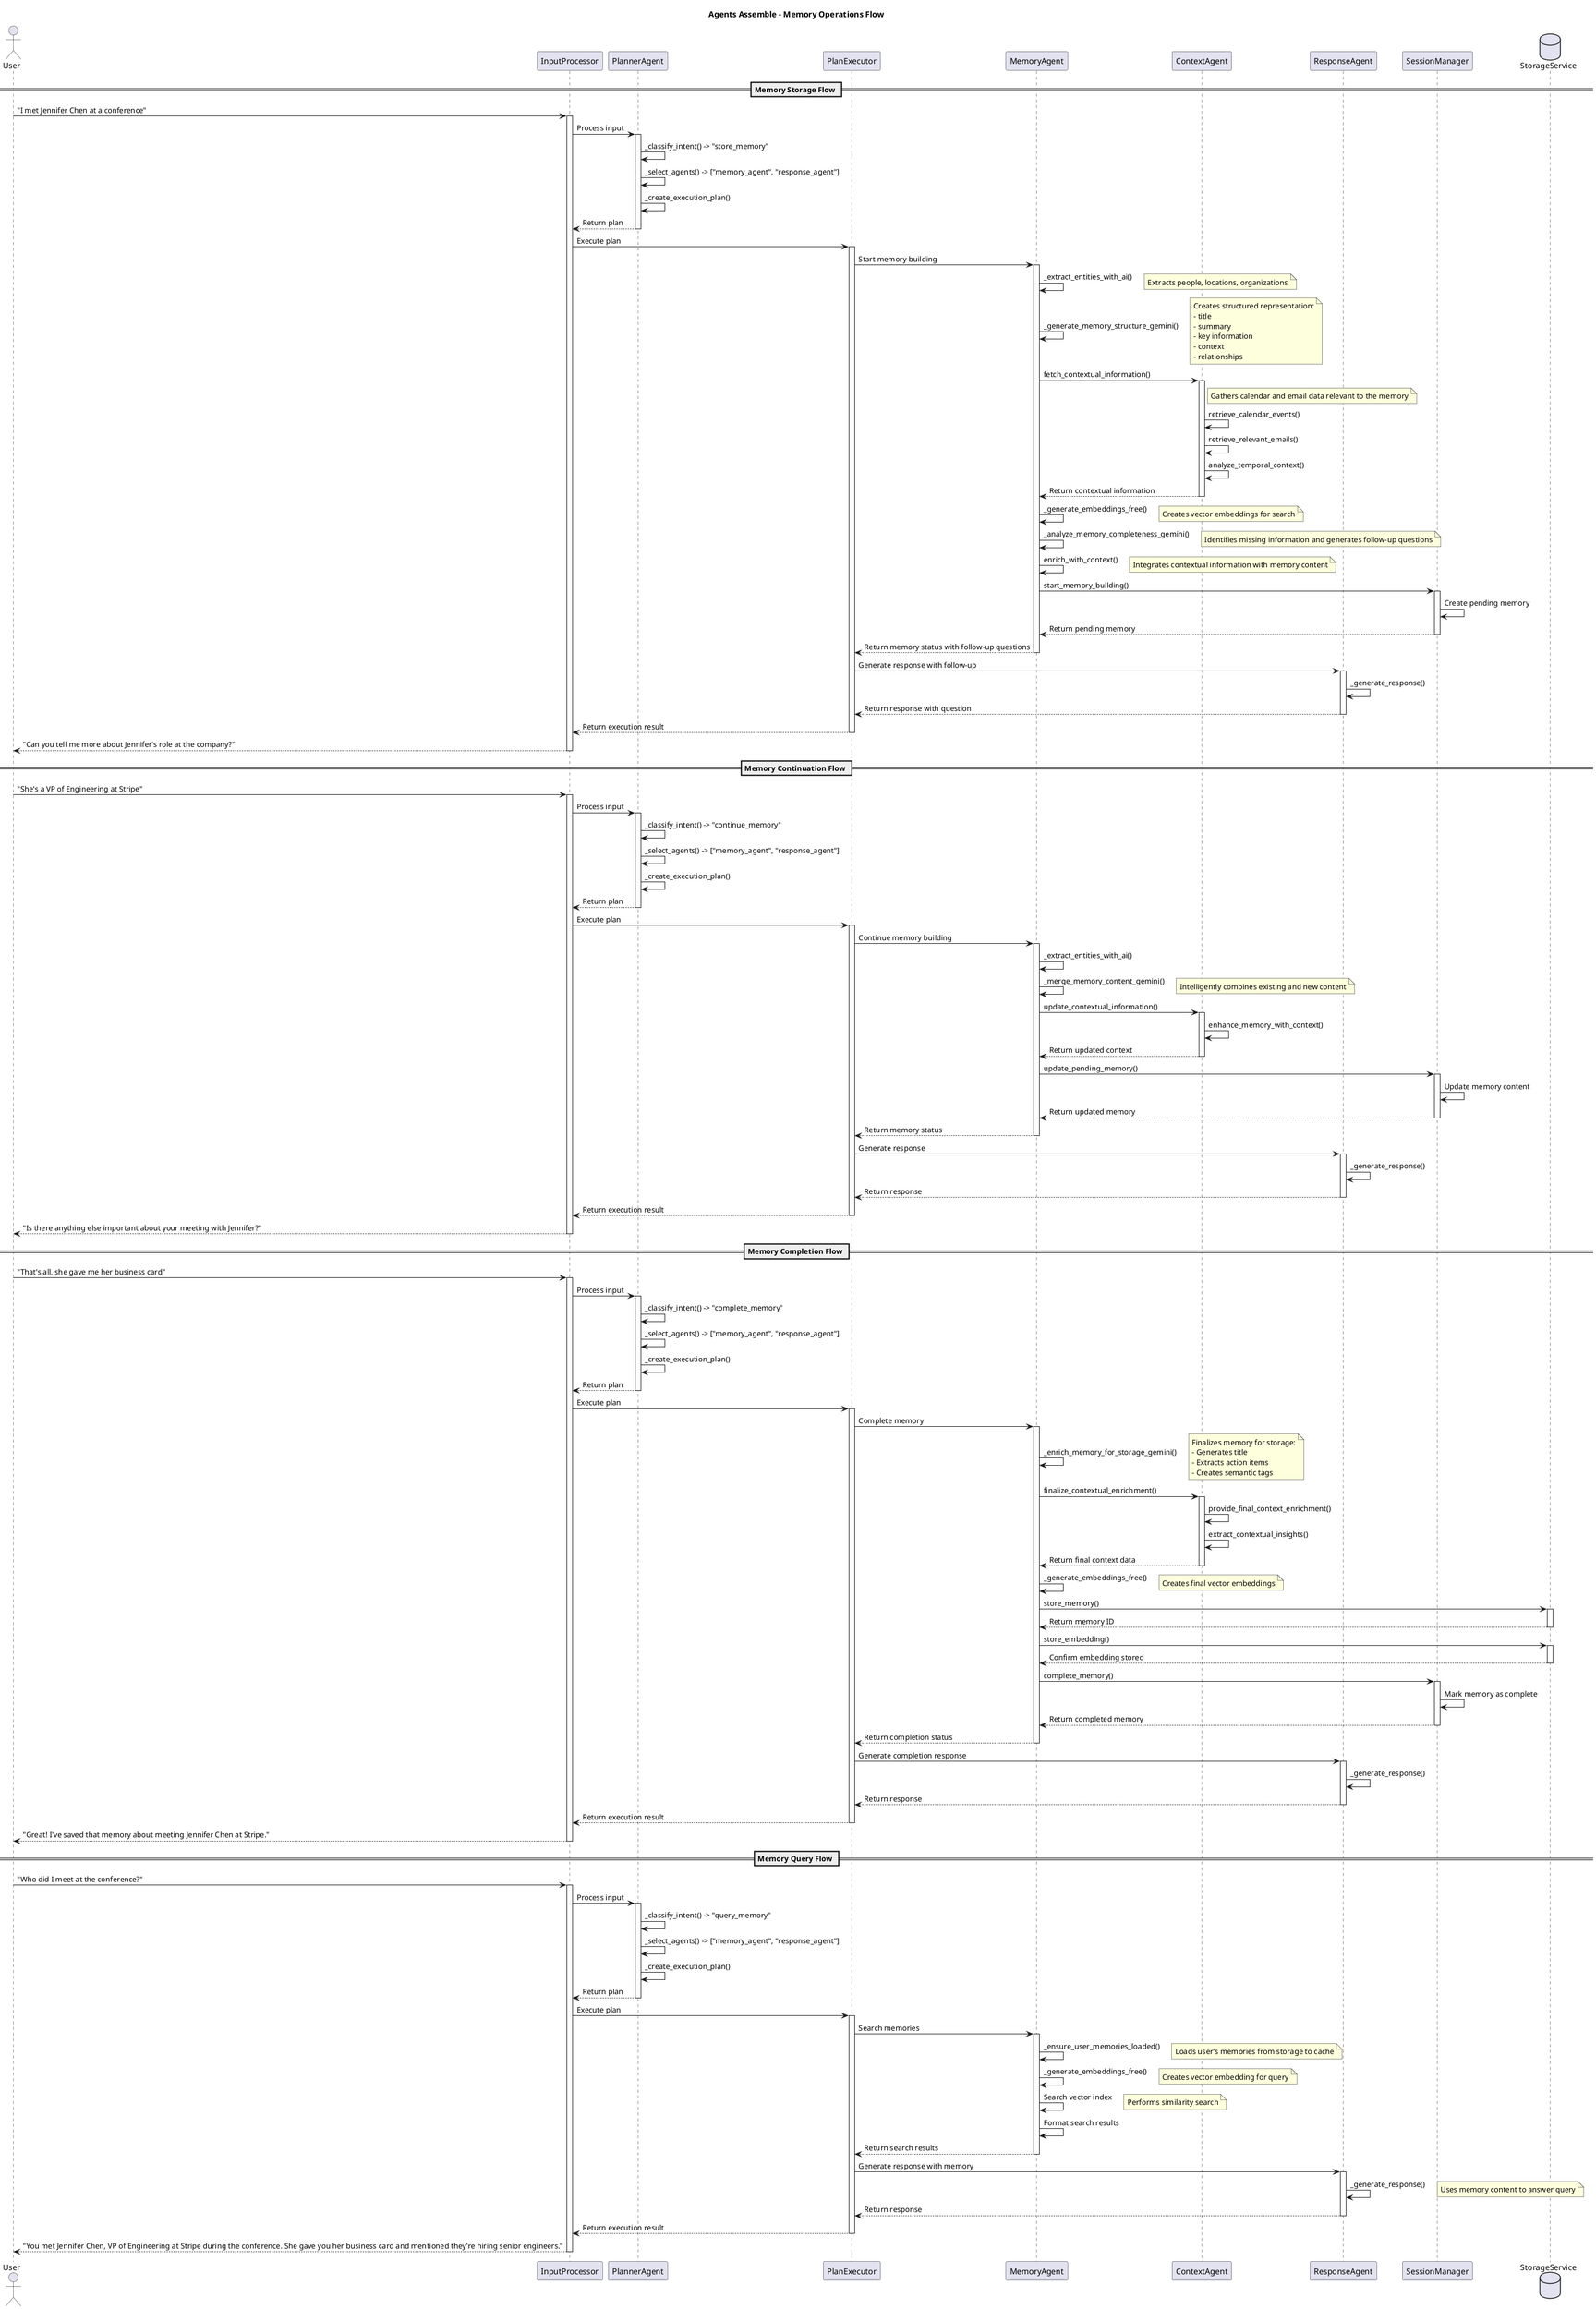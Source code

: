 @startuml Memory Operations Flow

title Agents Assemble - Memory Operations Flow

actor User
participant "InputProcessor" as IP
participant "PlannerAgent" as PA
participant "PlanExecutor" as PE
participant "MemoryAgent" as MA
participant "ContextAgent" as CA
participant "ResponseAgent" as RA
participant "SessionManager" as SM
database "StorageService" as SS

== Memory Storage Flow ==

User -> IP: "I met Jennifer Chen at a conference"
activate IP
IP -> PA: Process input
activate PA
PA -> PA: _classify_intent() -> "store_memory"
PA -> PA: _select_agents() -> ["memory_agent", "response_agent"]
PA -> PA: _create_execution_plan()
PA --> IP: Return plan
deactivate PA

IP -> PE: Execute plan
activate PE
PE -> MA: Start memory building
activate MA

MA -> MA: _extract_entities_with_ai()
note right: Extracts people, locations, organizations

MA -> MA: _generate_memory_structure_gemini()
note right
  Creates structured representation:
  - title
  - summary
  - key information
  - context
  - relationships
end note

MA -> CA: fetch_contextual_information()
activate CA
note right of CA: Gathers calendar and email data relevant to the memory
CA -> CA: retrieve_calendar_events()
CA -> CA: retrieve_relevant_emails()
CA -> CA: analyze_temporal_context()
CA --> MA: Return contextual information
deactivate CA

MA -> MA: _generate_embeddings_free()
note right: Creates vector embeddings for search

MA -> MA: _analyze_memory_completeness_gemini()
note right: Identifies missing information and generates follow-up questions

MA -> MA: enrich_with_context()
note right: Integrates contextual information with memory content

MA -> SM: start_memory_building()
activate SM
SM -> SM: Create pending memory
SM --> MA: Return pending memory
deactivate SM

MA --> PE: Return memory status with follow-up questions
deactivate MA

PE -> RA: Generate response with follow-up
activate RA
RA -> RA: _generate_response()
RA --> PE: Return response with question
deactivate RA

PE --> IP: Return execution result
deactivate PE
IP --> User: "Can you tell me more about Jennifer's role at the company?"
deactivate IP

== Memory Continuation Flow ==

User -> IP: "She's a VP of Engineering at Stripe"
activate IP
IP -> PA: Process input
activate PA
PA -> PA: _classify_intent() -> "continue_memory"
PA -> PA: _select_agents() -> ["memory_agent", "response_agent"]
PA -> PA: _create_execution_plan()
PA --> IP: Return plan
deactivate PA

IP -> PE: Execute plan
activate PE
PE -> MA: Continue memory building
activate MA

MA -> MA: _extract_entities_with_ai()
MA -> MA: _merge_memory_content_gemini()
note right: Intelligently combines existing and new content

MA -> CA: update_contextual_information()
activate CA
CA -> CA: enhance_memory_with_context()
CA --> MA: Return updated context
deactivate CA

MA -> SM: update_pending_memory()
activate SM
SM -> SM: Update memory content
SM --> MA: Return updated memory
deactivate SM

MA --> PE: Return memory status
deactivate MA

PE -> RA: Generate response
activate RA
RA -> RA: _generate_response()
RA --> PE: Return response
deactivate RA

PE --> IP: Return execution result
deactivate PE
IP --> User: "Is there anything else important about your meeting with Jennifer?"
deactivate IP

== Memory Completion Flow ==

User -> IP: "That's all, she gave me her business card"
activate IP
IP -> PA: Process input
activate PA
PA -> PA: _classify_intent() -> "complete_memory"
PA -> PA: _select_agents() -> ["memory_agent", "response_agent"]
PA -> PA: _create_execution_plan()
PA --> IP: Return plan
deactivate PA

IP -> PE: Execute plan
activate PE
PE -> MA: Complete memory
activate MA

MA -> MA: _enrich_memory_for_storage_gemini()
note right
  Finalizes memory for storage:
  - Generates title
  - Extracts action items
  - Creates semantic tags
end note

MA -> CA: finalize_contextual_enrichment()
activate CA
CA -> CA: provide_final_context_enrichment()
CA -> CA: extract_contextual_insights()
CA --> MA: Return final context data
deactivate CA

MA -> MA: _generate_embeddings_free()
note right: Creates final vector embeddings

MA -> SS: store_memory()
activate SS
SS --> MA: Return memory ID
deactivate SS

MA -> SS: store_embedding()
activate SS
SS --> MA: Confirm embedding stored
deactivate SS

MA -> SM: complete_memory()
activate SM
SM -> SM: Mark memory as complete
SM --> MA: Return completed memory
deactivate SM

MA --> PE: Return completion status
deactivate MA

PE -> RA: Generate completion response
activate RA
RA -> RA: _generate_response()
RA --> PE: Return response
deactivate RA

PE --> IP: Return execution result
deactivate PE
IP --> User: "Great! I've saved that memory about meeting Jennifer Chen at Stripe."
deactivate IP

== Memory Query Flow ==

User -> IP: "Who did I meet at the conference?"
activate IP
IP -> PA: Process input
activate PA
PA -> PA: _classify_intent() -> "query_memory"
PA -> PA: _select_agents() -> ["memory_agent", "response_agent"]
PA -> PA: _create_execution_plan()
PA --> IP: Return plan
deactivate PA

IP -> PE: Execute plan
activate PE
PE -> MA: Search memories
activate MA

MA -> MA: _ensure_user_memories_loaded()
note right: Loads user's memories from storage to cache

MA -> MA: _generate_embeddings_free()
note right: Creates vector embedding for query

MA -> MA: Search vector index
note right: Performs similarity search

MA -> MA: Format search results
MA --> PE: Return search results
deactivate MA

PE -> RA: Generate response with memory
activate RA
RA -> RA: _generate_response()
note right: Uses memory content to answer query
RA --> PE: Return response
deactivate RA

PE --> IP: Return execution result
deactivate PE
IP --> User: "You met Jennifer Chen, VP of Engineering at Stripe during the conference. She gave you her business card and mentioned they're hiring senior engineers."
deactivate IP

@enduml
